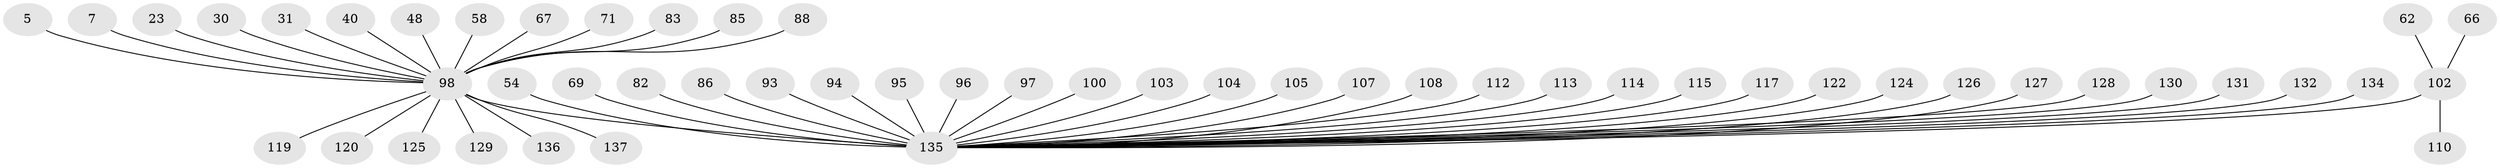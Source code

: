 // original degree distribution, {2: 0.29927007299270075, 42: 0.0072992700729927005, 10: 0.0072992700729927005, 5: 0.014598540145985401, 1: 0.5036496350364964, 11: 0.0072992700729927005, 36: 0.0072992700729927005, 3: 0.08759124087591241, 6: 0.014598540145985401, 7: 0.0072992700729927005, 8: 0.014598540145985401, 4: 0.021897810218978103, 13: 0.0072992700729927005}
// Generated by graph-tools (version 1.1) at 2025/50/03/04/25 21:50:43]
// undirected, 54 vertices, 53 edges
graph export_dot {
graph [start="1"]
  node [color=gray90,style=filled];
  5;
  7;
  23;
  30 [super="+28"];
  31;
  40;
  48;
  54 [super="+24"];
  58;
  62;
  66;
  67;
  69 [super="+35"];
  71;
  82 [super="+74"];
  83;
  85 [super="+56"];
  86;
  88;
  93;
  94 [super="+80"];
  95 [super="+44"];
  96 [super="+84"];
  97;
  98 [super="+89+65"];
  100;
  102 [super="+77+68+49"];
  103;
  104;
  105 [super="+37"];
  107;
  108;
  110;
  112;
  113;
  114;
  115;
  117 [super="+60"];
  119;
  120;
  122 [super="+59"];
  124 [super="+111"];
  125 [super="+73"];
  126 [super="+29"];
  127;
  128;
  129 [super="+18"];
  130 [super="+61+101"];
  131 [super="+116"];
  132;
  134;
  135 [super="+8+72+106+70+118+12+13+92+133+109+14+25+26+32+36+41+42+50+51+53+55+64+75+76+81"];
  136;
  137;
  5 -- 98;
  7 -- 98;
  23 -- 98;
  30 -- 98;
  31 -- 98;
  40 -- 98;
  48 -- 98;
  54 -- 135 [weight=2];
  58 -- 98;
  62 -- 102;
  66 -- 102;
  67 -- 98;
  69 -- 135 [weight=2];
  71 -- 98;
  82 -- 135 [weight=2];
  83 -- 98;
  85 -- 98 [weight=2];
  86 -- 135;
  88 -- 98;
  93 -- 135;
  94 -- 135;
  95 -- 135;
  96 -- 135;
  97 -- 135;
  98 -- 137;
  98 -- 135 [weight=22];
  98 -- 125;
  98 -- 129;
  98 -- 136;
  98 -- 120;
  98 -- 119;
  100 -- 135;
  102 -- 135 [weight=7];
  102 -- 110;
  103 -- 135;
  104 -- 135;
  105 -- 135;
  107 -- 135;
  108 -- 135;
  112 -- 135;
  113 -- 135;
  114 -- 135;
  115 -- 135;
  117 -- 135 [weight=2];
  122 -- 135;
  124 -- 135;
  126 -- 135;
  127 -- 135;
  128 -- 135;
  130 -- 135 [weight=2];
  131 -- 135;
  132 -- 135 [weight=2];
  134 -- 135;
}
